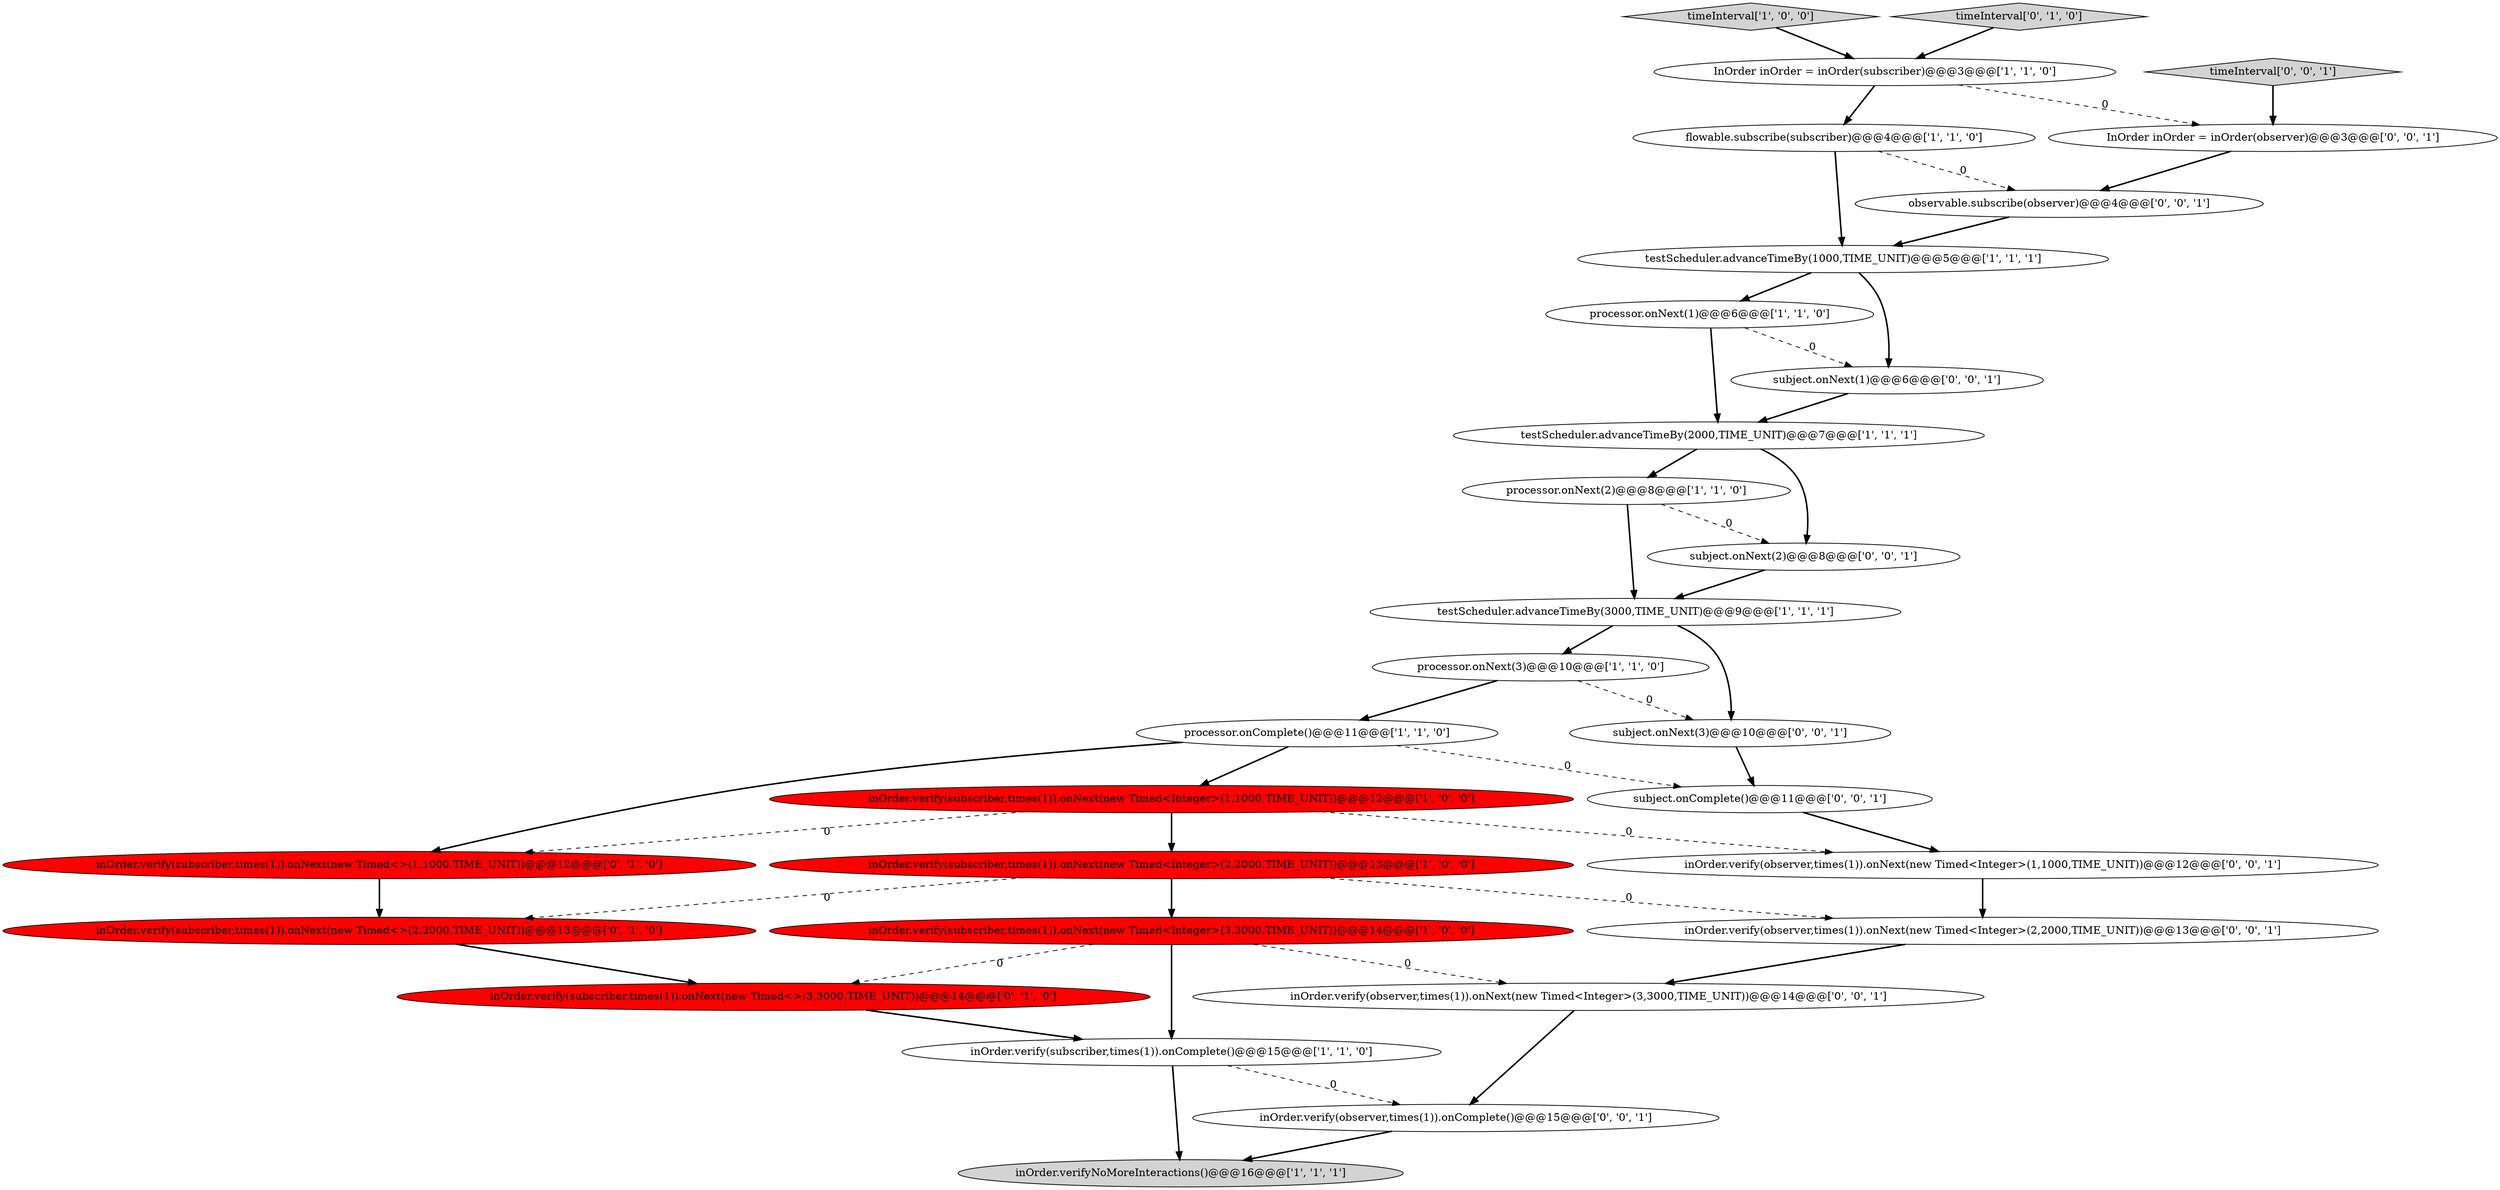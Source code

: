 digraph {
7 [style = filled, label = "processor.onComplete()@@@11@@@['1', '1', '0']", fillcolor = white, shape = ellipse image = "AAA0AAABBB1BBB"];
16 [style = filled, label = "inOrder.verify(subscriber,times(1)).onNext(new Timed<>(1,1000,TIME_UNIT))@@@12@@@['0', '1', '0']", fillcolor = red, shape = ellipse image = "AAA1AAABBB2BBB"];
15 [style = filled, label = "inOrder.verify(subscriber,times(1)).onNext(new Timed<>(3,3000,TIME_UNIT))@@@14@@@['0', '1', '0']", fillcolor = red, shape = ellipse image = "AAA1AAABBB2BBB"];
20 [style = filled, label = "InOrder inOrder = inOrder(observer)@@@3@@@['0', '0', '1']", fillcolor = white, shape = ellipse image = "AAA0AAABBB3BBB"];
18 [style = filled, label = "inOrder.verify(subscriber,times(1)).onNext(new Timed<>(2,2000,TIME_UNIT))@@@13@@@['0', '1', '0']", fillcolor = red, shape = ellipse image = "AAA1AAABBB2BBB"];
21 [style = filled, label = "inOrder.verify(observer,times(1)).onComplete()@@@15@@@['0', '0', '1']", fillcolor = white, shape = ellipse image = "AAA0AAABBB3BBB"];
11 [style = filled, label = "inOrder.verify(subscriber,times(1)).onNext(new Timed<Integer>(2,2000,TIME_UNIT))@@@13@@@['1', '0', '0']", fillcolor = red, shape = ellipse image = "AAA1AAABBB1BBB"];
1 [style = filled, label = "timeInterval['1', '0', '0']", fillcolor = lightgray, shape = diamond image = "AAA0AAABBB1BBB"];
10 [style = filled, label = "InOrder inOrder = inOrder(subscriber)@@@3@@@['1', '1', '0']", fillcolor = white, shape = ellipse image = "AAA0AAABBB1BBB"];
29 [style = filled, label = "subject.onNext(3)@@@10@@@['0', '0', '1']", fillcolor = white, shape = ellipse image = "AAA0AAABBB3BBB"];
0 [style = filled, label = "inOrder.verifyNoMoreInteractions()@@@16@@@['1', '1', '1']", fillcolor = lightgray, shape = ellipse image = "AAA0AAABBB1BBB"];
3 [style = filled, label = "testScheduler.advanceTimeBy(1000,TIME_UNIT)@@@5@@@['1', '1', '1']", fillcolor = white, shape = ellipse image = "AAA0AAABBB1BBB"];
2 [style = filled, label = "inOrder.verify(subscriber,times(1)).onNext(new Timed<Integer>(3,3000,TIME_UNIT))@@@14@@@['1', '0', '0']", fillcolor = red, shape = ellipse image = "AAA1AAABBB1BBB"];
12 [style = filled, label = "processor.onNext(1)@@@6@@@['1', '1', '0']", fillcolor = white, shape = ellipse image = "AAA0AAABBB1BBB"];
19 [style = filled, label = "inOrder.verify(observer,times(1)).onNext(new Timed<Integer>(2,2000,TIME_UNIT))@@@13@@@['0', '0', '1']", fillcolor = white, shape = ellipse image = "AAA0AAABBB3BBB"];
23 [style = filled, label = "inOrder.verify(observer,times(1)).onNext(new Timed<Integer>(3,3000,TIME_UNIT))@@@14@@@['0', '0', '1']", fillcolor = white, shape = ellipse image = "AAA0AAABBB3BBB"];
22 [style = filled, label = "subject.onComplete()@@@11@@@['0', '0', '1']", fillcolor = white, shape = ellipse image = "AAA0AAABBB3BBB"];
25 [style = filled, label = "inOrder.verify(observer,times(1)).onNext(new Timed<Integer>(1,1000,TIME_UNIT))@@@12@@@['0', '0', '1']", fillcolor = white, shape = ellipse image = "AAA0AAABBB3BBB"];
4 [style = filled, label = "inOrder.verify(subscriber,times(1)).onComplete()@@@15@@@['1', '1', '0']", fillcolor = white, shape = ellipse image = "AAA0AAABBB1BBB"];
6 [style = filled, label = "processor.onNext(3)@@@10@@@['1', '1', '0']", fillcolor = white, shape = ellipse image = "AAA0AAABBB1BBB"];
9 [style = filled, label = "testScheduler.advanceTimeBy(3000,TIME_UNIT)@@@9@@@['1', '1', '1']", fillcolor = white, shape = ellipse image = "AAA0AAABBB1BBB"];
17 [style = filled, label = "timeInterval['0', '1', '0']", fillcolor = lightgray, shape = diamond image = "AAA0AAABBB2BBB"];
13 [style = filled, label = "processor.onNext(2)@@@8@@@['1', '1', '0']", fillcolor = white, shape = ellipse image = "AAA0AAABBB1BBB"];
14 [style = filled, label = "inOrder.verify(subscriber,times(1)).onNext(new Timed<Integer>(1,1000,TIME_UNIT))@@@12@@@['1', '0', '0']", fillcolor = red, shape = ellipse image = "AAA1AAABBB1BBB"];
28 [style = filled, label = "observable.subscribe(observer)@@@4@@@['0', '0', '1']", fillcolor = white, shape = ellipse image = "AAA0AAABBB3BBB"];
5 [style = filled, label = "flowable.subscribe(subscriber)@@@4@@@['1', '1', '0']", fillcolor = white, shape = ellipse image = "AAA0AAABBB1BBB"];
27 [style = filled, label = "timeInterval['0', '0', '1']", fillcolor = lightgray, shape = diamond image = "AAA0AAABBB3BBB"];
24 [style = filled, label = "subject.onNext(2)@@@8@@@['0', '0', '1']", fillcolor = white, shape = ellipse image = "AAA0AAABBB3BBB"];
8 [style = filled, label = "testScheduler.advanceTimeBy(2000,TIME_UNIT)@@@7@@@['1', '1', '1']", fillcolor = white, shape = ellipse image = "AAA0AAABBB1BBB"];
26 [style = filled, label = "subject.onNext(1)@@@6@@@['0', '0', '1']", fillcolor = white, shape = ellipse image = "AAA0AAABBB3BBB"];
2->23 [style = dashed, label="0"];
5->3 [style = bold, label=""];
17->10 [style = bold, label=""];
22->25 [style = bold, label=""];
16->18 [style = bold, label=""];
21->0 [style = bold, label=""];
14->25 [style = dashed, label="0"];
20->28 [style = bold, label=""];
18->15 [style = bold, label=""];
3->26 [style = bold, label=""];
26->8 [style = bold, label=""];
3->12 [style = bold, label=""];
4->21 [style = dashed, label="0"];
2->4 [style = bold, label=""];
11->2 [style = bold, label=""];
4->0 [style = bold, label=""];
9->6 [style = bold, label=""];
7->14 [style = bold, label=""];
2->15 [style = dashed, label="0"];
12->26 [style = dashed, label="0"];
13->24 [style = dashed, label="0"];
5->28 [style = dashed, label="0"];
6->29 [style = dashed, label="0"];
10->5 [style = bold, label=""];
23->21 [style = bold, label=""];
11->19 [style = dashed, label="0"];
12->8 [style = bold, label=""];
11->18 [style = dashed, label="0"];
19->23 [style = bold, label=""];
7->16 [style = bold, label=""];
15->4 [style = bold, label=""];
25->19 [style = bold, label=""];
10->20 [style = dashed, label="0"];
13->9 [style = bold, label=""];
28->3 [style = bold, label=""];
29->22 [style = bold, label=""];
14->16 [style = dashed, label="0"];
6->7 [style = bold, label=""];
1->10 [style = bold, label=""];
9->29 [style = bold, label=""];
14->11 [style = bold, label=""];
27->20 [style = bold, label=""];
7->22 [style = dashed, label="0"];
24->9 [style = bold, label=""];
8->13 [style = bold, label=""];
8->24 [style = bold, label=""];
}
